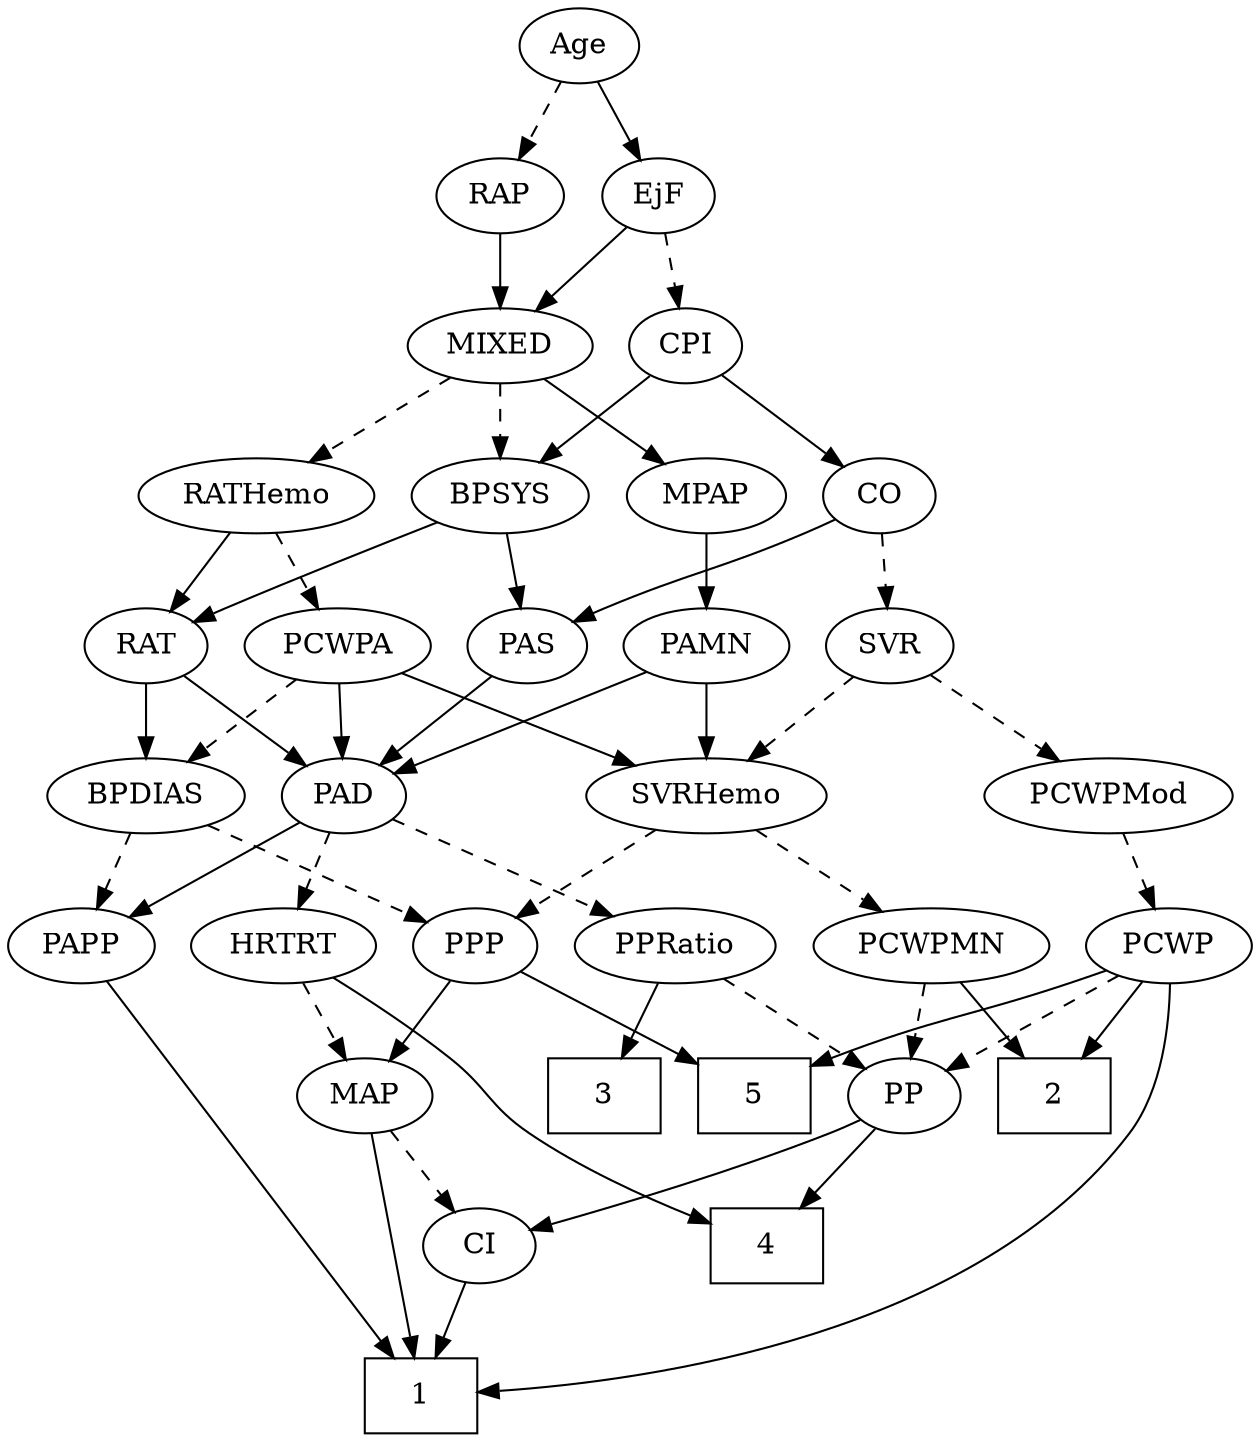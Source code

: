 strict digraph {
	graph [bb="0,0,536.94,684"];
	node [label="\N"];
	1	[height=0.5,
		pos="147.85,18",
		shape=box,
		width=0.75];
	2	[height=0.5,
		pos="450.85,162",
		shape=box,
		width=0.75];
	3	[height=0.5,
		pos="234.85,162",
		shape=box,
		width=0.75];
	4	[height=0.5,
		pos="313.85,90",
		shape=box,
		width=0.75];
	5	[height=0.5,
		pos="306.85,162",
		shape=box,
		width=0.75];
	Age	[height=0.5,
		pos="255.85,666",
		width=0.75];
	EjF	[height=0.5,
		pos="292.85,594",
		width=0.75];
	Age -> EjF	[pos="e,284.31,611.15 264.43,648.76 268.91,640.28 274.5,629.71 279.53,620.2",
		style=solid];
	RAP	[height=0.5,
		pos="219.85,594",
		width=0.77632];
	Age -> RAP	[pos="e,228.4,611.63 247.5,648.76 243.2,640.4 237.86,630.02 233.02,620.61",
		style=dashed];
	MIXED	[height=0.5,
		pos="219.85,522",
		width=1.1193];
	EjF -> MIXED	[pos="e,236.12,538.61 278.07,578.83 268.19,569.36 254.96,556.67 243.61,545.79",
		style=solid];
	CPI	[height=0.5,
		pos="304.85,522",
		width=0.75];
	EjF -> CPI	[pos="e,301.89,540.28 295.75,576.05 297.07,568.35 298.67,559.03 300.16,550.36",
		style=dashed];
	RAP -> MIXED	[pos="e,219.85,540.1 219.85,575.7 219.85,567.98 219.85,558.71 219.85,550.11",
		style=solid];
	MPAP	[height=0.5,
		pos="310.85,450",
		width=0.97491];
	MIXED -> MPAP	[pos="e,292.2,465.35 239.15,506.15 252.23,496.09 269.7,482.65 284.12,471.56",
		style=solid];
	BPSYS	[height=0.5,
		pos="219.85,450",
		width=1.0471];
	MIXED -> BPSYS	[pos="e,219.85,468.1 219.85,503.7 219.85,495.98 219.85,486.71 219.85,478.11",
		style=dashed];
	RATHemo	[height=0.5,
		pos="114.85,450",
		width=1.3721];
	MIXED -> RATHemo	[pos="e,137.41,466.04 198.35,506.67 183.22,496.58 162.75,482.94 145.87,471.68",
		style=dashed];
	PAMN	[height=0.5,
		pos="310.85,378",
		width=1.011];
	MPAP -> PAMN	[pos="e,310.85,396.1 310.85,431.7 310.85,423.98 310.85,414.71 310.85,406.11",
		style=solid];
	PAS	[height=0.5,
		pos="229.85,378",
		width=0.75];
	BPSYS -> PAS	[pos="e,227.4,396.1 222.32,431.7 223.42,423.98 224.75,414.71 225.97,406.11",
		style=solid];
	RAT	[height=0.5,
		pos="55.847,378",
		width=0.75827];
	BPSYS -> RAT	[pos="e,77.471,389.42 191.71,437.81 165.67,427.34 125.93,411.1 91.847,396 90.24,395.29 88.596,394.55 86.939,393.8",
		style=solid];
	PAD	[height=0.5,
		pos="144.85,306",
		width=0.79437];
	PPRatio	[height=0.5,
		pos="290.85,234",
		width=1.1013];
	PAD -> PPRatio	[pos="e,264.5,247.63 167.02,294.37 190.43,283.15 227.67,265.29 255.21,252.09",
		style=dashed];
	PAPP	[height=0.5,
		pos="31.847,234",
		width=0.88464];
	PAD -> PAPP	[pos="e,52.45,247.76 125.16,292.81 107.43,281.82 81.118,265.52 60.951,253.03",
		style=solid];
	HRTRT	[height=0.5,
		pos="120.85,234",
		width=1.1013];
	PAD -> HRTRT	[pos="e,126.77,252.28 139.04,288.05 136.34,280.18 133.06,270.62 130.03,261.79",
		style=dashed];
	CO	[height=0.5,
		pos="390.85,450",
		width=0.75];
	CO -> PAS	[pos="e,251.08,389.27 369.62,438.73 364.79,436.46 359.66,434.11 354.85,432 315.76,414.88 304.93,413.12 265.85,396 264.04,395.21 262.19,\
394.38 260.33,393.54",
		style=solid];
	SVR	[height=0.5,
		pos="392.85,378",
		width=0.77632];
	CO -> SVR	[pos="e,392.36,396.1 391.34,431.7 391.56,423.98 391.83,414.71 392.07,406.11",
		style=dashed];
	PAS -> PAD	[pos="e,161.48,320.69 213.46,363.5 200.96,353.21 183.53,338.86 169.37,327.2",
		style=solid];
	PAMN -> PAD	[pos="e,167.86,316.7 283.81,365.6 254.71,353.33 208.44,333.81 177.37,320.72",
		style=solid];
	SVRHemo	[height=0.5,
		pos="310.85,306",
		width=1.3902];
	PAMN -> SVRHemo	[pos="e,310.85,324.1 310.85,359.7 310.85,351.98 310.85,342.71 310.85,334.11",
		style=solid];
	RATHemo -> RAT	[pos="e,68.522,394.04 100.86,432.41 93.198,423.31 83.576,411.9 75.197,401.96",
		style=solid];
	PCWPA	[height=0.5,
		pos="142.85,378",
		width=1.1555];
	RATHemo -> PCWPA	[pos="e,136.13,395.79 121.63,432.05 124.86,423.97 128.8,414.12 132.4,405.11",
		style=dashed];
	CPI -> BPSYS	[pos="e,237.95,465.91 288.46,507.5 276.36,497.54 259.65,483.78 245.75,472.34",
		style=solid];
	CPI -> CO	[pos="e,374.32,464.46 321.43,507.5 334.16,497.14 351.93,482.67 366.31,470.97",
		style=solid];
	RAT -> PAD	[pos="e,127.74,320.46 73.007,363.5 86.305,353.04 104.92,338.4 119.87,326.65",
		style=solid];
	BPDIAS	[height=0.5,
		pos="55.847,306",
		width=1.1735];
	RAT -> BPDIAS	[pos="e,55.847,324.1 55.847,359.7 55.847,351.98 55.847,342.71 55.847,334.11",
		style=solid];
	PCWPMod	[height=0.5,
		pos="477.85,306",
		width=1.4443];
	SVR -> PCWPMod	[pos="e,458.72,322.76 409.64,363.17 421.34,353.54 437.2,340.47 450.69,329.37",
		style=dashed];
	SVR -> SVRHemo	[pos="e,329.3,322.76 376.65,363.17 365.36,353.54 350.06,340.47 337.05,329.37",
		style=dashed];
	PCWP	[height=0.5,
		pos="501.85,234",
		width=0.97491];
	PCWPMod -> PCWP	[pos="e,496.09,251.79 483.66,288.05 486.4,280.06 489.73,270.33 492.8,261.4",
		style=dashed];
	PCWPA -> PAD	[pos="e,144.36,324.1 143.34,359.7 143.56,351.98 143.83,342.71 144.07,334.11",
		style=solid];
	PCWPA -> SVRHemo	[pos="e,279.49,320.06 171.73,364.97 198.82,353.68 239.6,336.69 270.01,324.01",
		style=solid];
	PCWPA -> BPDIAS	[pos="e,74.688,322.16 123.97,361.81 111.88,352.09 96.02,339.32 82.641,328.56",
		style=dashed];
	PCWPMN	[height=0.5,
		pos="398.85,234",
		width=1.3902];
	PCWPMN -> 2	[pos="e,437.89,180.45 411.17,216.41 417.33,208.12 424.93,197.89 431.82,188.62",
		style=solid];
	PP	[height=0.5,
		pos="378.85,162",
		width=0.75];
	PCWPMN -> PP	[pos="e,383.64,179.79 394.01,216.05 391.75,208.14 389,198.54 386.47,189.69",
		style=dashed];
	SVRHemo -> PCWPMN	[pos="e,379.26,250.58 330.82,289.12 342.83,279.56 358.28,267.27 371.43,256.81",
		style=dashed];
	PPP	[height=0.5,
		pos="205.85,234",
		width=0.75];
	SVRHemo -> PPP	[pos="e,224.39,247.36 288.06,289.81 271.83,278.99 249.95,264.4 232.84,253",
		style=dashed];
	BPDIAS -> PPP	[pos="e,184.54,245.09 83.512,292.19 106.61,281.49 140.4,265.8 169.85,252 171.63,251.16 173.46,250.3 175.31,249.43",
		style=dashed];
	BPDIAS -> PAPP	[pos="e,37.603,251.79 50.037,288.05 47.296,280.06 43.961,270.33 40.898,261.4",
		style=dashed];
	MAP	[height=0.5,
		pos="120.85,162",
		width=0.84854];
	MAP -> 1	[pos="e,144.58,36.189 124.1,143.87 128.71,119.67 137.16,75.211 142.64,46.393",
		style=solid];
	CI	[height=0.5,
		pos="175.85,90",
		width=0.75];
	MAP -> CI	[pos="e,163.68,106.49 133.05,145.46 140.17,136.4 149.3,124.79 157.29,114.61",
		style=dashed];
	PP -> 4	[pos="e,329.67,108.04 365.06,146.15 356.81,137.26 346.11,125.74 336.62,115.53",
		style=solid];
	PP -> CI	[pos="e,200.54,97.716 357.73,150.45 352.9,148.2 347.74,145.92 342.85,144 297.94,126.36 244.58,110.24 210.48,100.52",
		style=solid];
	PPP -> 5	[pos="e,282.12,180.14 223.9,220.49 237.72,210.91 257.16,197.43 273.75,185.94",
		style=solid];
	PPP -> MAP	[pos="e,138.06,177.18 189.46,219.5 177.12,209.34 159.98,195.23 145.92,183.65",
		style=solid];
	PPRatio -> 3	[pos="e,248.55,180.12 277.86,216.76 271.06,208.27 262.59,197.68 254.96,188.15",
		style=solid];
	PPRatio -> PP	[pos="e,362.16,176.27 309.94,217.81 322.84,207.55 339.98,193.91 353.95,182.81",
		style=dashed];
	PCWP -> 1	[pos="e,175.32,19.572 503.24,215.89 503.9,196.61 502.2,165.19 486.85,144 415.47,45.471 257.65,24.489 185.35,20.106",
		style=solid];
	PCWP -> 2	[pos="e,463.32,180.12 490.02,216.76 483.89,208.35 476.27,197.89 469.38,188.44",
		style=solid];
	PCWP -> 5	[pos="e,334.19,176.39 474.96,222.29 469.33,220.14 463.41,217.94 457.85,216 410.15,199.34 394.5,199.41 343.73,180.09",
		style=solid];
	PCWP -> PP	[pos="e,398.82,174.37 479.29,220.16 459.14,208.7 429.52,191.84 407.66,179.4",
		style=dashed];
	CI -> 1	[pos="e,154.83,36.447 169.21,72.411 166.03,64.454 162.14,54.722 158.55,45.756",
		style=solid];
	PAPP -> 1	[pos="e,138.59,36.085 40.757,216.56 60.774,179.63 109.45,89.841 133.67,45.155",
		style=solid];
	HRTRT -> 4	[pos="e,286.54,99.888 131.87,216.69 145.65,197.29 170.86,164.9 198.85,144 222.58,126.27 253.19,112.52 276.86,103.48",
		style=solid];
	HRTRT -> MAP	[pos="e,120.85,180.1 120.85,215.7 120.85,207.98 120.85,198.71 120.85,190.11",
		style=dashed];
}
